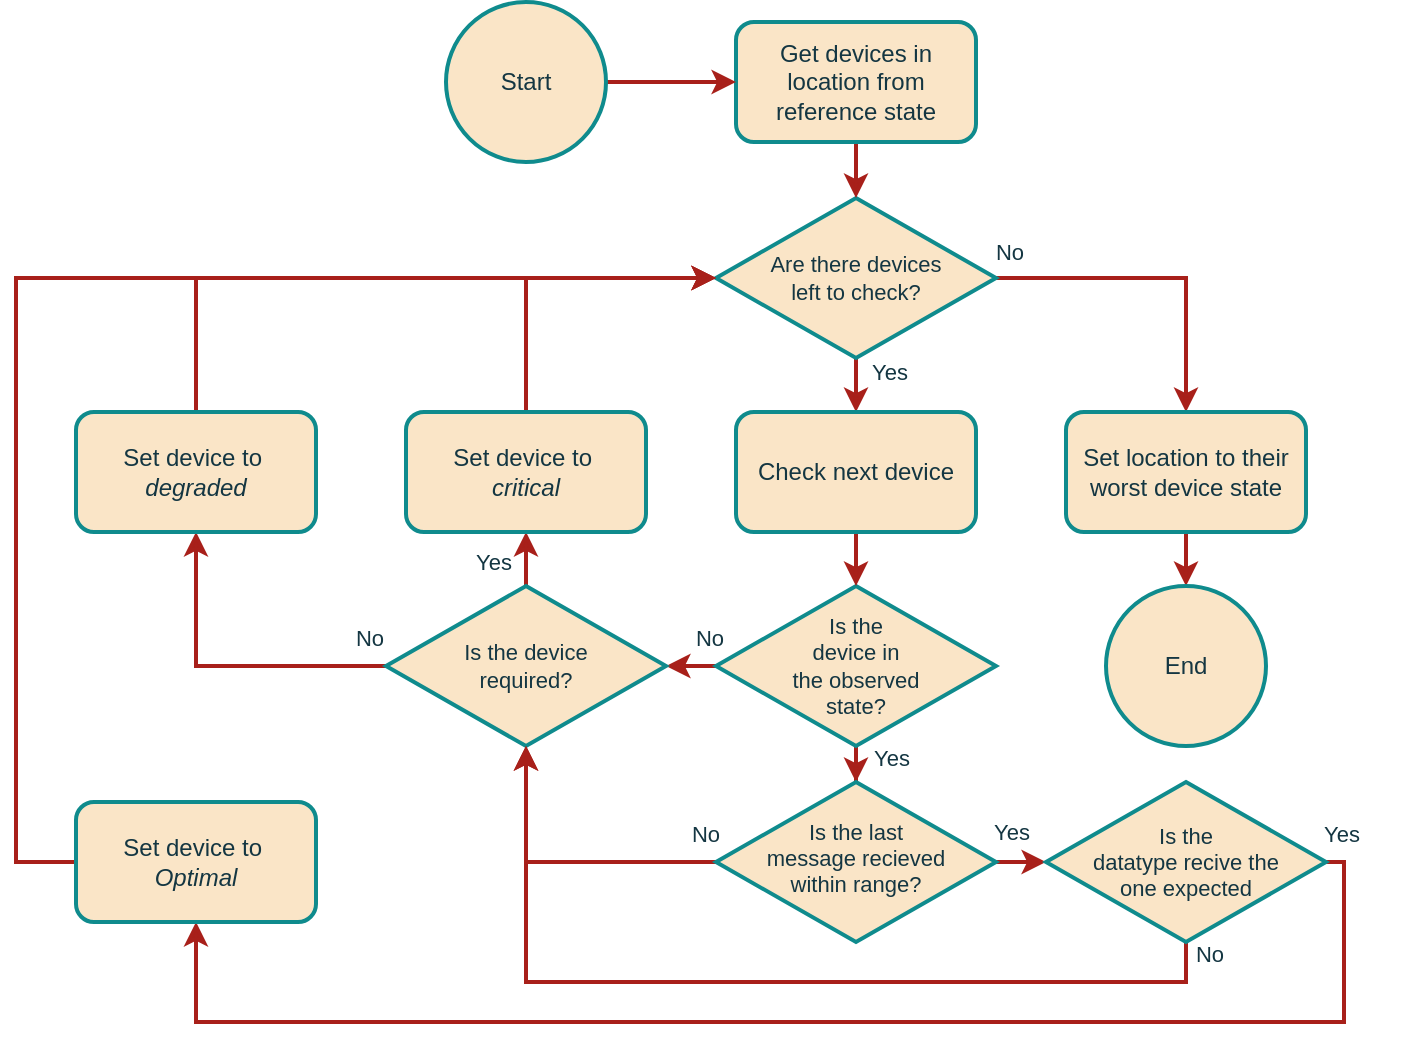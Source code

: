 <mxfile version="22.1.2" type="device">
  <diagram name="Page-1" id="BeeQXuH5mpLVNXQqc5U8">
    <mxGraphModel dx="1195" dy="756" grid="1" gridSize="10" guides="1" tooltips="1" connect="1" arrows="1" fold="1" page="1" pageScale="1" pageWidth="850" pageHeight="1100" math="0" shadow="0">
      <root>
        <mxCell id="0" />
        <mxCell id="1" parent="0" />
        <mxCell id="rDGhFVntp_0waCrAhc4q-16" value="" style="edgeStyle=orthogonalEdgeStyle;shape=connector;rounded=0;orthogonalLoop=1;jettySize=auto;html=1;labelBackgroundColor=default;strokeColor=#A8201A;strokeWidth=2;align=center;verticalAlign=middle;fontFamily=Helvetica;fontSize=11;fontColor=#143642;endArrow=classic;fillColor=#FAE5C7;" parent="1" source="rDGhFVntp_0waCrAhc4q-4" target="rDGhFVntp_0waCrAhc4q-15" edge="1">
          <mxGeometry relative="1" as="geometry" />
        </mxCell>
        <mxCell id="rDGhFVntp_0waCrAhc4q-47" value="" style="edgeStyle=orthogonalEdgeStyle;shape=connector;rounded=0;orthogonalLoop=1;jettySize=auto;html=1;labelBackgroundColor=default;strokeColor=#A8201A;strokeWidth=2;align=center;verticalAlign=middle;fontFamily=Helvetica;fontSize=11;fontColor=#143642;endArrow=classic;fillColor=#FAE5C7;" parent="1" source="rDGhFVntp_0waCrAhc4q-4" target="rDGhFVntp_0waCrAhc4q-46" edge="1">
          <mxGeometry relative="1" as="geometry" />
        </mxCell>
        <mxCell id="rDGhFVntp_0waCrAhc4q-4" value="Are there devices&lt;br&gt;left to check?" style="rhombus;whiteSpace=wrap;html=1;rounded=0;strokeColor=#0F8B8D;strokeWidth=2;align=center;verticalAlign=middle;fontFamily=Helvetica;fontSize=11;fontColor=#143642;fillColor=#FAE5C7;" parent="1" vertex="1">
          <mxGeometry x="456" y="258" width="140" height="80" as="geometry" />
        </mxCell>
        <mxCell id="rDGhFVntp_0waCrAhc4q-9" style="edgeStyle=orthogonalEdgeStyle;shape=connector;rounded=0;orthogonalLoop=1;jettySize=auto;html=1;labelBackgroundColor=default;strokeColor=#A8201A;strokeWidth=2;align=center;verticalAlign=middle;fontFamily=Helvetica;fontSize=11;fontColor=#143642;endArrow=classic;fillColor=#FAE5C7;" parent="1" source="rDGhFVntp_0waCrAhc4q-6" target="rDGhFVntp_0waCrAhc4q-4" edge="1">
          <mxGeometry relative="1" as="geometry" />
        </mxCell>
        <mxCell id="rDGhFVntp_0waCrAhc4q-6" value="Get devices in location from reference state" style="rounded=1;whiteSpace=wrap;html=1;strokeColor=#0F8B8D;fontColor=#143642;fillColor=#FAE5C7;strokeWidth=2;" parent="1" vertex="1">
          <mxGeometry x="466" y="170" width="120" height="60" as="geometry" />
        </mxCell>
        <mxCell id="rDGhFVntp_0waCrAhc4q-19" value="" style="edgeStyle=orthogonalEdgeStyle;shape=connector;rounded=0;orthogonalLoop=1;jettySize=auto;html=1;labelBackgroundColor=default;strokeColor=#A8201A;strokeWidth=2;align=center;verticalAlign=middle;fontFamily=Helvetica;fontSize=11;fontColor=#143642;endArrow=classic;fillColor=#FAE5C7;" parent="1" source="rDGhFVntp_0waCrAhc4q-10" target="rDGhFVntp_0waCrAhc4q-18" edge="1">
          <mxGeometry relative="1" as="geometry" />
        </mxCell>
        <mxCell id="rDGhFVntp_0waCrAhc4q-28" value="" style="edgeStyle=orthogonalEdgeStyle;shape=connector;rounded=0;orthogonalLoop=1;jettySize=auto;html=1;labelBackgroundColor=default;strokeColor=#A8201A;strokeWidth=2;align=center;verticalAlign=middle;fontFamily=Helvetica;fontSize=11;fontColor=#143642;endArrow=classic;fillColor=#FAE5C7;" parent="1" source="rDGhFVntp_0waCrAhc4q-10" target="rDGhFVntp_0waCrAhc4q-25" edge="1">
          <mxGeometry relative="1" as="geometry" />
        </mxCell>
        <mxCell id="rDGhFVntp_0waCrAhc4q-10" value="Is the &lt;br&gt;device in &lt;br&gt;the observed &lt;br&gt;state?" style="rhombus;whiteSpace=wrap;html=1;rounded=0;strokeColor=#0F8B8D;strokeWidth=2;align=center;verticalAlign=middle;fontFamily=Helvetica;fontSize=11;fontColor=#143642;fillColor=#FAE5C7;" parent="1" vertex="1">
          <mxGeometry x="456" y="452" width="140" height="80" as="geometry" />
        </mxCell>
        <mxCell id="rDGhFVntp_0waCrAhc4q-17" value="" style="edgeStyle=orthogonalEdgeStyle;shape=connector;rounded=0;orthogonalLoop=1;jettySize=auto;html=1;labelBackgroundColor=default;strokeColor=#A8201A;strokeWidth=2;align=center;verticalAlign=middle;fontFamily=Helvetica;fontSize=11;fontColor=#143642;endArrow=classic;fillColor=#FAE5C7;" parent="1" source="rDGhFVntp_0waCrAhc4q-15" target="rDGhFVntp_0waCrAhc4q-10" edge="1">
          <mxGeometry relative="1" as="geometry" />
        </mxCell>
        <mxCell id="rDGhFVntp_0waCrAhc4q-15" value="Check next device" style="rounded=1;whiteSpace=wrap;html=1;strokeColor=#0F8B8D;fontColor=#143642;fillColor=#FAE5C7;strokeWidth=2;" parent="1" vertex="1">
          <mxGeometry x="466" y="365" width="120" height="60" as="geometry" />
        </mxCell>
        <mxCell id="rDGhFVntp_0waCrAhc4q-21" value="" style="edgeStyle=orthogonalEdgeStyle;shape=connector;rounded=0;orthogonalLoop=1;jettySize=auto;html=1;labelBackgroundColor=default;strokeColor=#A8201A;strokeWidth=2;align=center;verticalAlign=middle;fontFamily=Helvetica;fontSize=11;fontColor=#143642;endArrow=classic;fillColor=#FAE5C7;" parent="1" source="rDGhFVntp_0waCrAhc4q-18" target="rDGhFVntp_0waCrAhc4q-20" edge="1">
          <mxGeometry relative="1" as="geometry" />
        </mxCell>
        <mxCell id="rDGhFVntp_0waCrAhc4q-23" style="edgeStyle=orthogonalEdgeStyle;shape=connector;rounded=0;orthogonalLoop=1;jettySize=auto;html=1;labelBackgroundColor=default;strokeColor=#A8201A;strokeWidth=2;align=center;verticalAlign=middle;fontFamily=Helvetica;fontSize=11;fontColor=#143642;endArrow=classic;fillColor=#FAE5C7;" parent="1" source="rDGhFVntp_0waCrAhc4q-18" target="rDGhFVntp_0waCrAhc4q-22" edge="1">
          <mxGeometry relative="1" as="geometry" />
        </mxCell>
        <mxCell id="rDGhFVntp_0waCrAhc4q-18" value="Is the device &lt;br&gt;required?" style="rhombus;whiteSpace=wrap;html=1;rounded=0;strokeColor=#0F8B8D;strokeWidth=2;align=center;verticalAlign=middle;fontFamily=Helvetica;fontSize=11;fontColor=#143642;fillColor=#FAE5C7;" parent="1" vertex="1">
          <mxGeometry x="291" y="452" width="140" height="80" as="geometry" />
        </mxCell>
        <mxCell id="vw83pL4TgD-1NfmR84pV-5" style="edgeStyle=orthogonalEdgeStyle;shape=connector;rounded=0;orthogonalLoop=1;jettySize=auto;html=1;exitX=0.5;exitY=0;exitDx=0;exitDy=0;entryX=0;entryY=0.5;entryDx=0;entryDy=0;labelBackgroundColor=default;strokeColor=#A8201A;strokeWidth=2;align=center;verticalAlign=middle;fontFamily=Helvetica;fontSize=11;fontColor=#143642;endArrow=classic;fillColor=#FAE5C7;" edge="1" parent="1" source="rDGhFVntp_0waCrAhc4q-20" target="rDGhFVntp_0waCrAhc4q-4">
          <mxGeometry relative="1" as="geometry" />
        </mxCell>
        <mxCell id="rDGhFVntp_0waCrAhc4q-20" value="Set device to&amp;nbsp;&lt;br&gt;&lt;i&gt;degraded&lt;/i&gt;" style="rounded=1;whiteSpace=wrap;html=1;strokeColor=#0F8B8D;fontColor=#143642;fillColor=#FAE5C7;strokeWidth=2;" parent="1" vertex="1">
          <mxGeometry x="136" y="365" width="120" height="60" as="geometry" />
        </mxCell>
        <mxCell id="vw83pL4TgD-1NfmR84pV-3" style="edgeStyle=orthogonalEdgeStyle;shape=connector;rounded=0;orthogonalLoop=1;jettySize=auto;html=1;exitX=0.5;exitY=0;exitDx=0;exitDy=0;entryX=0;entryY=0.5;entryDx=0;entryDy=0;labelBackgroundColor=default;strokeColor=#A8201A;strokeWidth=2;align=center;verticalAlign=middle;fontFamily=Helvetica;fontSize=11;fontColor=#143642;endArrow=classic;fillColor=#FAE5C7;" edge="1" parent="1" source="rDGhFVntp_0waCrAhc4q-22" target="rDGhFVntp_0waCrAhc4q-4">
          <mxGeometry relative="1" as="geometry" />
        </mxCell>
        <mxCell id="rDGhFVntp_0waCrAhc4q-22" value="Set device to&amp;nbsp;&lt;br&gt;&lt;i&gt;critical&lt;/i&gt;" style="rounded=1;whiteSpace=wrap;html=1;strokeColor=#0F8B8D;fontColor=#143642;fillColor=#FAE5C7;strokeWidth=2;" parent="1" vertex="1">
          <mxGeometry x="301" y="365" width="120" height="60" as="geometry" />
        </mxCell>
        <mxCell id="rDGhFVntp_0waCrAhc4q-29" style="edgeStyle=orthogonalEdgeStyle;shape=connector;rounded=0;orthogonalLoop=1;jettySize=auto;html=1;labelBackgroundColor=default;strokeColor=#A8201A;strokeWidth=2;align=center;verticalAlign=middle;fontFamily=Helvetica;fontSize=11;fontColor=#143642;endArrow=classic;fillColor=#FAE5C7;" parent="1" source="rDGhFVntp_0waCrAhc4q-25" target="rDGhFVntp_0waCrAhc4q-18" edge="1">
          <mxGeometry relative="1" as="geometry" />
        </mxCell>
        <mxCell id="rDGhFVntp_0waCrAhc4q-32" value="" style="edgeStyle=orthogonalEdgeStyle;shape=connector;rounded=0;orthogonalLoop=1;jettySize=auto;html=1;labelBackgroundColor=default;strokeColor=#A8201A;strokeWidth=2;align=center;verticalAlign=middle;fontFamily=Helvetica;fontSize=11;fontColor=#143642;endArrow=classic;fillColor=#FAE5C7;" parent="1" source="rDGhFVntp_0waCrAhc4q-25" target="rDGhFVntp_0waCrAhc4q-30" edge="1">
          <mxGeometry relative="1" as="geometry">
            <Array as="points">
              <mxPoint x="610" y="590" />
              <mxPoint x="610" y="590" />
            </Array>
          </mxGeometry>
        </mxCell>
        <mxCell id="rDGhFVntp_0waCrAhc4q-25" value="Is the last &lt;br&gt;message recieved &lt;br&gt;within range?" style="rhombus;whiteSpace=wrap;html=1;rounded=0;strokeColor=#0F8B8D;strokeWidth=2;align=center;verticalAlign=middle;fontFamily=Helvetica;fontSize=11;fontColor=#143642;fillColor=#FAE5C7;spacing=0;spacingLeft=0;spacingTop=-4;" parent="1" vertex="1">
          <mxGeometry x="456" y="550" width="140" height="80" as="geometry" />
        </mxCell>
        <mxCell id="rDGhFVntp_0waCrAhc4q-31" style="edgeStyle=orthogonalEdgeStyle;shape=connector;rounded=0;orthogonalLoop=1;jettySize=auto;html=1;labelBackgroundColor=default;strokeColor=#A8201A;strokeWidth=2;align=center;verticalAlign=middle;fontFamily=Helvetica;fontSize=11;fontColor=#143642;endArrow=classic;fillColor=#FAE5C7;exitX=0.5;exitY=1;exitDx=0;exitDy=0;" parent="1" source="rDGhFVntp_0waCrAhc4q-30" target="rDGhFVntp_0waCrAhc4q-18" edge="1">
          <mxGeometry relative="1" as="geometry">
            <Array as="points">
              <mxPoint x="691" y="650" />
              <mxPoint x="361" y="650" />
            </Array>
          </mxGeometry>
        </mxCell>
        <mxCell id="vw83pL4TgD-1NfmR84pV-2" style="edgeStyle=orthogonalEdgeStyle;shape=connector;rounded=0;orthogonalLoop=1;jettySize=auto;html=1;labelBackgroundColor=default;strokeColor=#A8201A;strokeWidth=2;align=center;verticalAlign=middle;fontFamily=Helvetica;fontSize=11;fontColor=#143642;endArrow=classic;fillColor=#FAE5C7;" edge="1" parent="1" source="rDGhFVntp_0waCrAhc4q-30" target="rDGhFVntp_0waCrAhc4q-36">
          <mxGeometry relative="1" as="geometry">
            <Array as="points">
              <mxPoint x="770" y="590" />
              <mxPoint x="770" y="670" />
              <mxPoint x="196" y="670" />
            </Array>
          </mxGeometry>
        </mxCell>
        <mxCell id="rDGhFVntp_0waCrAhc4q-30" value="Is the &lt;br&gt;datatype recive the &lt;br&gt;one expected" style="rhombus;whiteSpace=wrap;html=1;rounded=0;strokeColor=#0F8B8D;strokeWidth=2;align=center;verticalAlign=middle;fontFamily=Helvetica;fontSize=11;fontColor=#143642;fillColor=#FAE5C7;" parent="1" vertex="1">
          <mxGeometry x="621" y="550" width="140" height="80" as="geometry" />
        </mxCell>
        <mxCell id="rDGhFVntp_0waCrAhc4q-43" style="edgeStyle=orthogonalEdgeStyle;shape=connector;rounded=0;orthogonalLoop=1;jettySize=auto;html=1;entryX=0;entryY=0.5;entryDx=0;entryDy=0;labelBackgroundColor=default;strokeColor=#A8201A;strokeWidth=2;align=center;verticalAlign=middle;fontFamily=Helvetica;fontSize=11;fontColor=#143642;endArrow=classic;fillColor=#FAE5C7;exitX=0;exitY=0.5;exitDx=0;exitDy=0;" parent="1" source="rDGhFVntp_0waCrAhc4q-36" target="rDGhFVntp_0waCrAhc4q-4" edge="1">
          <mxGeometry relative="1" as="geometry">
            <Array as="points">
              <mxPoint x="106" y="590" />
              <mxPoint x="106" y="298" />
            </Array>
          </mxGeometry>
        </mxCell>
        <mxCell id="rDGhFVntp_0waCrAhc4q-36" value="Set device to&amp;nbsp;&lt;br&gt;&lt;i&gt;Optimal&lt;/i&gt;" style="rounded=1;whiteSpace=wrap;html=1;strokeColor=#0F8B8D;fontColor=#143642;fillColor=#FAE5C7;strokeWidth=2;" parent="1" vertex="1">
          <mxGeometry x="136" y="560" width="120" height="60" as="geometry" />
        </mxCell>
        <mxCell id="rDGhFVntp_0waCrAhc4q-50" value="" style="edgeStyle=orthogonalEdgeStyle;shape=connector;rounded=0;orthogonalLoop=1;jettySize=auto;html=1;labelBackgroundColor=default;strokeColor=#A8201A;strokeWidth=2;align=center;verticalAlign=middle;fontFamily=Helvetica;fontSize=11;fontColor=#143642;endArrow=classic;fillColor=#FAE5C7;" parent="1" source="rDGhFVntp_0waCrAhc4q-46" target="rDGhFVntp_0waCrAhc4q-49" edge="1">
          <mxGeometry relative="1" as="geometry" />
        </mxCell>
        <mxCell id="rDGhFVntp_0waCrAhc4q-46" value="Set location to their worst&amp;nbsp;device state" style="rounded=1;whiteSpace=wrap;html=1;strokeColor=#0F8B8D;fontColor=#143642;fillColor=#FAE5C7;strokeWidth=2;" parent="1" vertex="1">
          <mxGeometry x="631" y="365" width="120" height="60" as="geometry" />
        </mxCell>
        <mxCell id="rDGhFVntp_0waCrAhc4q-51" value="" style="edgeStyle=orthogonalEdgeStyle;shape=connector;rounded=0;orthogonalLoop=1;jettySize=auto;html=1;labelBackgroundColor=default;strokeColor=#A8201A;strokeWidth=2;align=center;verticalAlign=middle;fontFamily=Helvetica;fontSize=11;fontColor=#143642;endArrow=classic;fillColor=#FAE5C7;" parent="1" source="rDGhFVntp_0waCrAhc4q-48" target="rDGhFVntp_0waCrAhc4q-6" edge="1">
          <mxGeometry relative="1" as="geometry" />
        </mxCell>
        <mxCell id="rDGhFVntp_0waCrAhc4q-48" value="Start" style="ellipse;whiteSpace=wrap;html=1;aspect=fixed;strokeColor=#0F8B8D;fontColor=#143642;fillColor=#FAE5C7;strokeWidth=2;" parent="1" vertex="1">
          <mxGeometry x="321" y="160" width="80" height="80" as="geometry" />
        </mxCell>
        <mxCell id="rDGhFVntp_0waCrAhc4q-49" value="End" style="ellipse;whiteSpace=wrap;html=1;aspect=fixed;strokeColor=#0F8B8D;fontColor=#143642;fillColor=#FAE5C7;strokeWidth=2;" parent="1" vertex="1">
          <mxGeometry x="651" y="452" width="80" height="80" as="geometry" />
        </mxCell>
        <mxCell id="vw83pL4TgD-1NfmR84pV-7" value="Yes" style="text;html=1;strokeColor=none;fillColor=none;align=center;verticalAlign=middle;whiteSpace=wrap;rounded=0;fontSize=11;fontFamily=Helvetica;fontColor=#143642;" vertex="1" parent="1">
          <mxGeometry x="513" y="330" width="60" height="30" as="geometry" />
        </mxCell>
        <mxCell id="vw83pL4TgD-1NfmR84pV-8" value="No" style="text;html=1;strokeColor=none;fillColor=none;align=center;verticalAlign=middle;whiteSpace=wrap;rounded=0;fontSize=11;fontFamily=Helvetica;fontColor=#143642;" vertex="1" parent="1">
          <mxGeometry x="573" y="270" width="60" height="30" as="geometry" />
        </mxCell>
        <mxCell id="vw83pL4TgD-1NfmR84pV-9" value="Yes" style="text;html=1;strokeColor=none;fillColor=none;align=center;verticalAlign=middle;whiteSpace=wrap;rounded=0;fontSize=11;fontFamily=Helvetica;fontColor=#143642;" vertex="1" parent="1">
          <mxGeometry x="514" y="523" width="60" height="30" as="geometry" />
        </mxCell>
        <mxCell id="vw83pL4TgD-1NfmR84pV-10" value="Yes" style="text;html=1;strokeColor=none;fillColor=none;align=center;verticalAlign=middle;whiteSpace=wrap;rounded=0;fontSize=11;fontFamily=Helvetica;fontColor=#143642;" vertex="1" parent="1">
          <mxGeometry x="739" y="561" width="60" height="30" as="geometry" />
        </mxCell>
        <mxCell id="vw83pL4TgD-1NfmR84pV-11" value="No" style="text;html=1;strokeColor=none;fillColor=none;align=center;verticalAlign=middle;whiteSpace=wrap;rounded=0;fontSize=11;fontFamily=Helvetica;fontColor=#143642;" vertex="1" parent="1">
          <mxGeometry x="673" y="621" width="60" height="30" as="geometry" />
        </mxCell>
        <mxCell id="vw83pL4TgD-1NfmR84pV-12" value="No" style="text;html=1;strokeColor=none;fillColor=none;align=center;verticalAlign=middle;whiteSpace=wrap;rounded=0;fontSize=11;fontFamily=Helvetica;fontColor=#143642;" vertex="1" parent="1">
          <mxGeometry x="423" y="463" width="60" height="30" as="geometry" />
        </mxCell>
        <mxCell id="vw83pL4TgD-1NfmR84pV-13" value="No" style="text;html=1;strokeColor=none;fillColor=none;align=center;verticalAlign=middle;whiteSpace=wrap;rounded=0;fontSize=11;fontFamily=Helvetica;fontColor=#143642;" vertex="1" parent="1">
          <mxGeometry x="253" y="463" width="60" height="30" as="geometry" />
        </mxCell>
        <mxCell id="vw83pL4TgD-1NfmR84pV-14" value="Yes" style="text;html=1;strokeColor=none;fillColor=none;align=center;verticalAlign=middle;whiteSpace=wrap;rounded=0;fontSize=11;fontFamily=Helvetica;fontColor=#143642;" vertex="1" parent="1">
          <mxGeometry x="315" y="425" width="60" height="30" as="geometry" />
        </mxCell>
        <mxCell id="vw83pL4TgD-1NfmR84pV-15" value="No" style="text;html=1;strokeColor=none;fillColor=none;align=center;verticalAlign=middle;whiteSpace=wrap;rounded=0;fontSize=11;fontFamily=Helvetica;fontColor=#143642;" vertex="1" parent="1">
          <mxGeometry x="421" y="561" width="60" height="30" as="geometry" />
        </mxCell>
        <mxCell id="vw83pL4TgD-1NfmR84pV-16" value="Yes" style="text;html=1;strokeColor=none;fillColor=none;align=center;verticalAlign=middle;whiteSpace=wrap;rounded=0;fontSize=11;fontFamily=Helvetica;fontColor=#143642;" vertex="1" parent="1">
          <mxGeometry x="574" y="560" width="60" height="30" as="geometry" />
        </mxCell>
      </root>
    </mxGraphModel>
  </diagram>
</mxfile>
